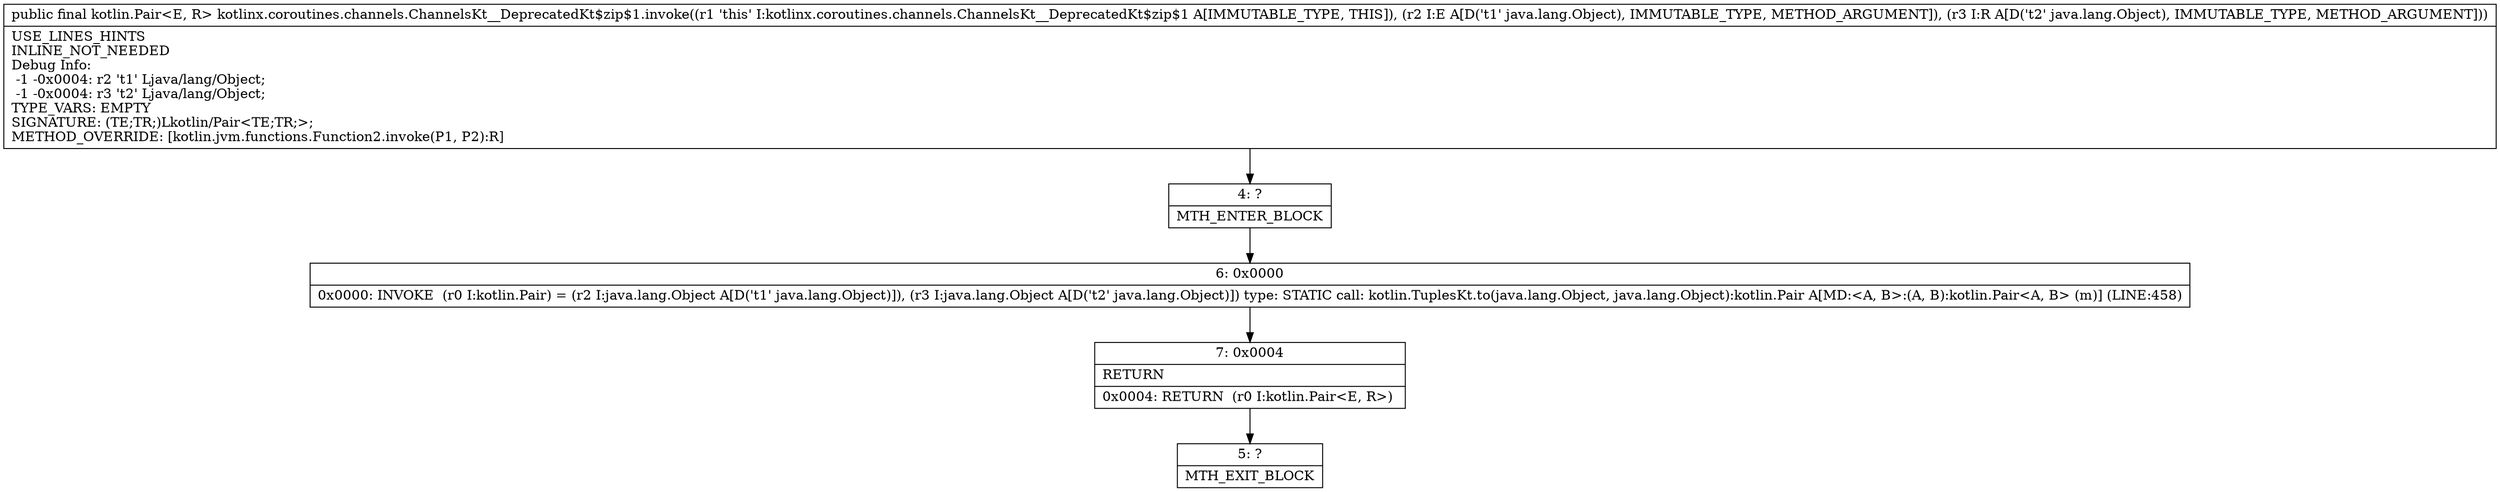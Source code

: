 digraph "CFG forkotlinx.coroutines.channels.ChannelsKt__DeprecatedKt$zip$1.invoke(Ljava\/lang\/Object;Ljava\/lang\/Object;)Lkotlin\/Pair;" {
Node_4 [shape=record,label="{4\:\ ?|MTH_ENTER_BLOCK\l}"];
Node_6 [shape=record,label="{6\:\ 0x0000|0x0000: INVOKE  (r0 I:kotlin.Pair) = (r2 I:java.lang.Object A[D('t1' java.lang.Object)]), (r3 I:java.lang.Object A[D('t2' java.lang.Object)]) type: STATIC call: kotlin.TuplesKt.to(java.lang.Object, java.lang.Object):kotlin.Pair A[MD:\<A, B\>:(A, B):kotlin.Pair\<A, B\> (m)] (LINE:458)\l}"];
Node_7 [shape=record,label="{7\:\ 0x0004|RETURN\l|0x0004: RETURN  (r0 I:kotlin.Pair\<E, R\>) \l}"];
Node_5 [shape=record,label="{5\:\ ?|MTH_EXIT_BLOCK\l}"];
MethodNode[shape=record,label="{public final kotlin.Pair\<E, R\> kotlinx.coroutines.channels.ChannelsKt__DeprecatedKt$zip$1.invoke((r1 'this' I:kotlinx.coroutines.channels.ChannelsKt__DeprecatedKt$zip$1 A[IMMUTABLE_TYPE, THIS]), (r2 I:E A[D('t1' java.lang.Object), IMMUTABLE_TYPE, METHOD_ARGUMENT]), (r3 I:R A[D('t2' java.lang.Object), IMMUTABLE_TYPE, METHOD_ARGUMENT]))  | USE_LINES_HINTS\lINLINE_NOT_NEEDED\lDebug Info:\l  \-1 \-0x0004: r2 't1' Ljava\/lang\/Object;\l  \-1 \-0x0004: r3 't2' Ljava\/lang\/Object;\lTYPE_VARS: EMPTY\lSIGNATURE: (TE;TR;)Lkotlin\/Pair\<TE;TR;\>;\lMETHOD_OVERRIDE: [kotlin.jvm.functions.Function2.invoke(P1, P2):R]\l}"];
MethodNode -> Node_4;Node_4 -> Node_6;
Node_6 -> Node_7;
Node_7 -> Node_5;
}

